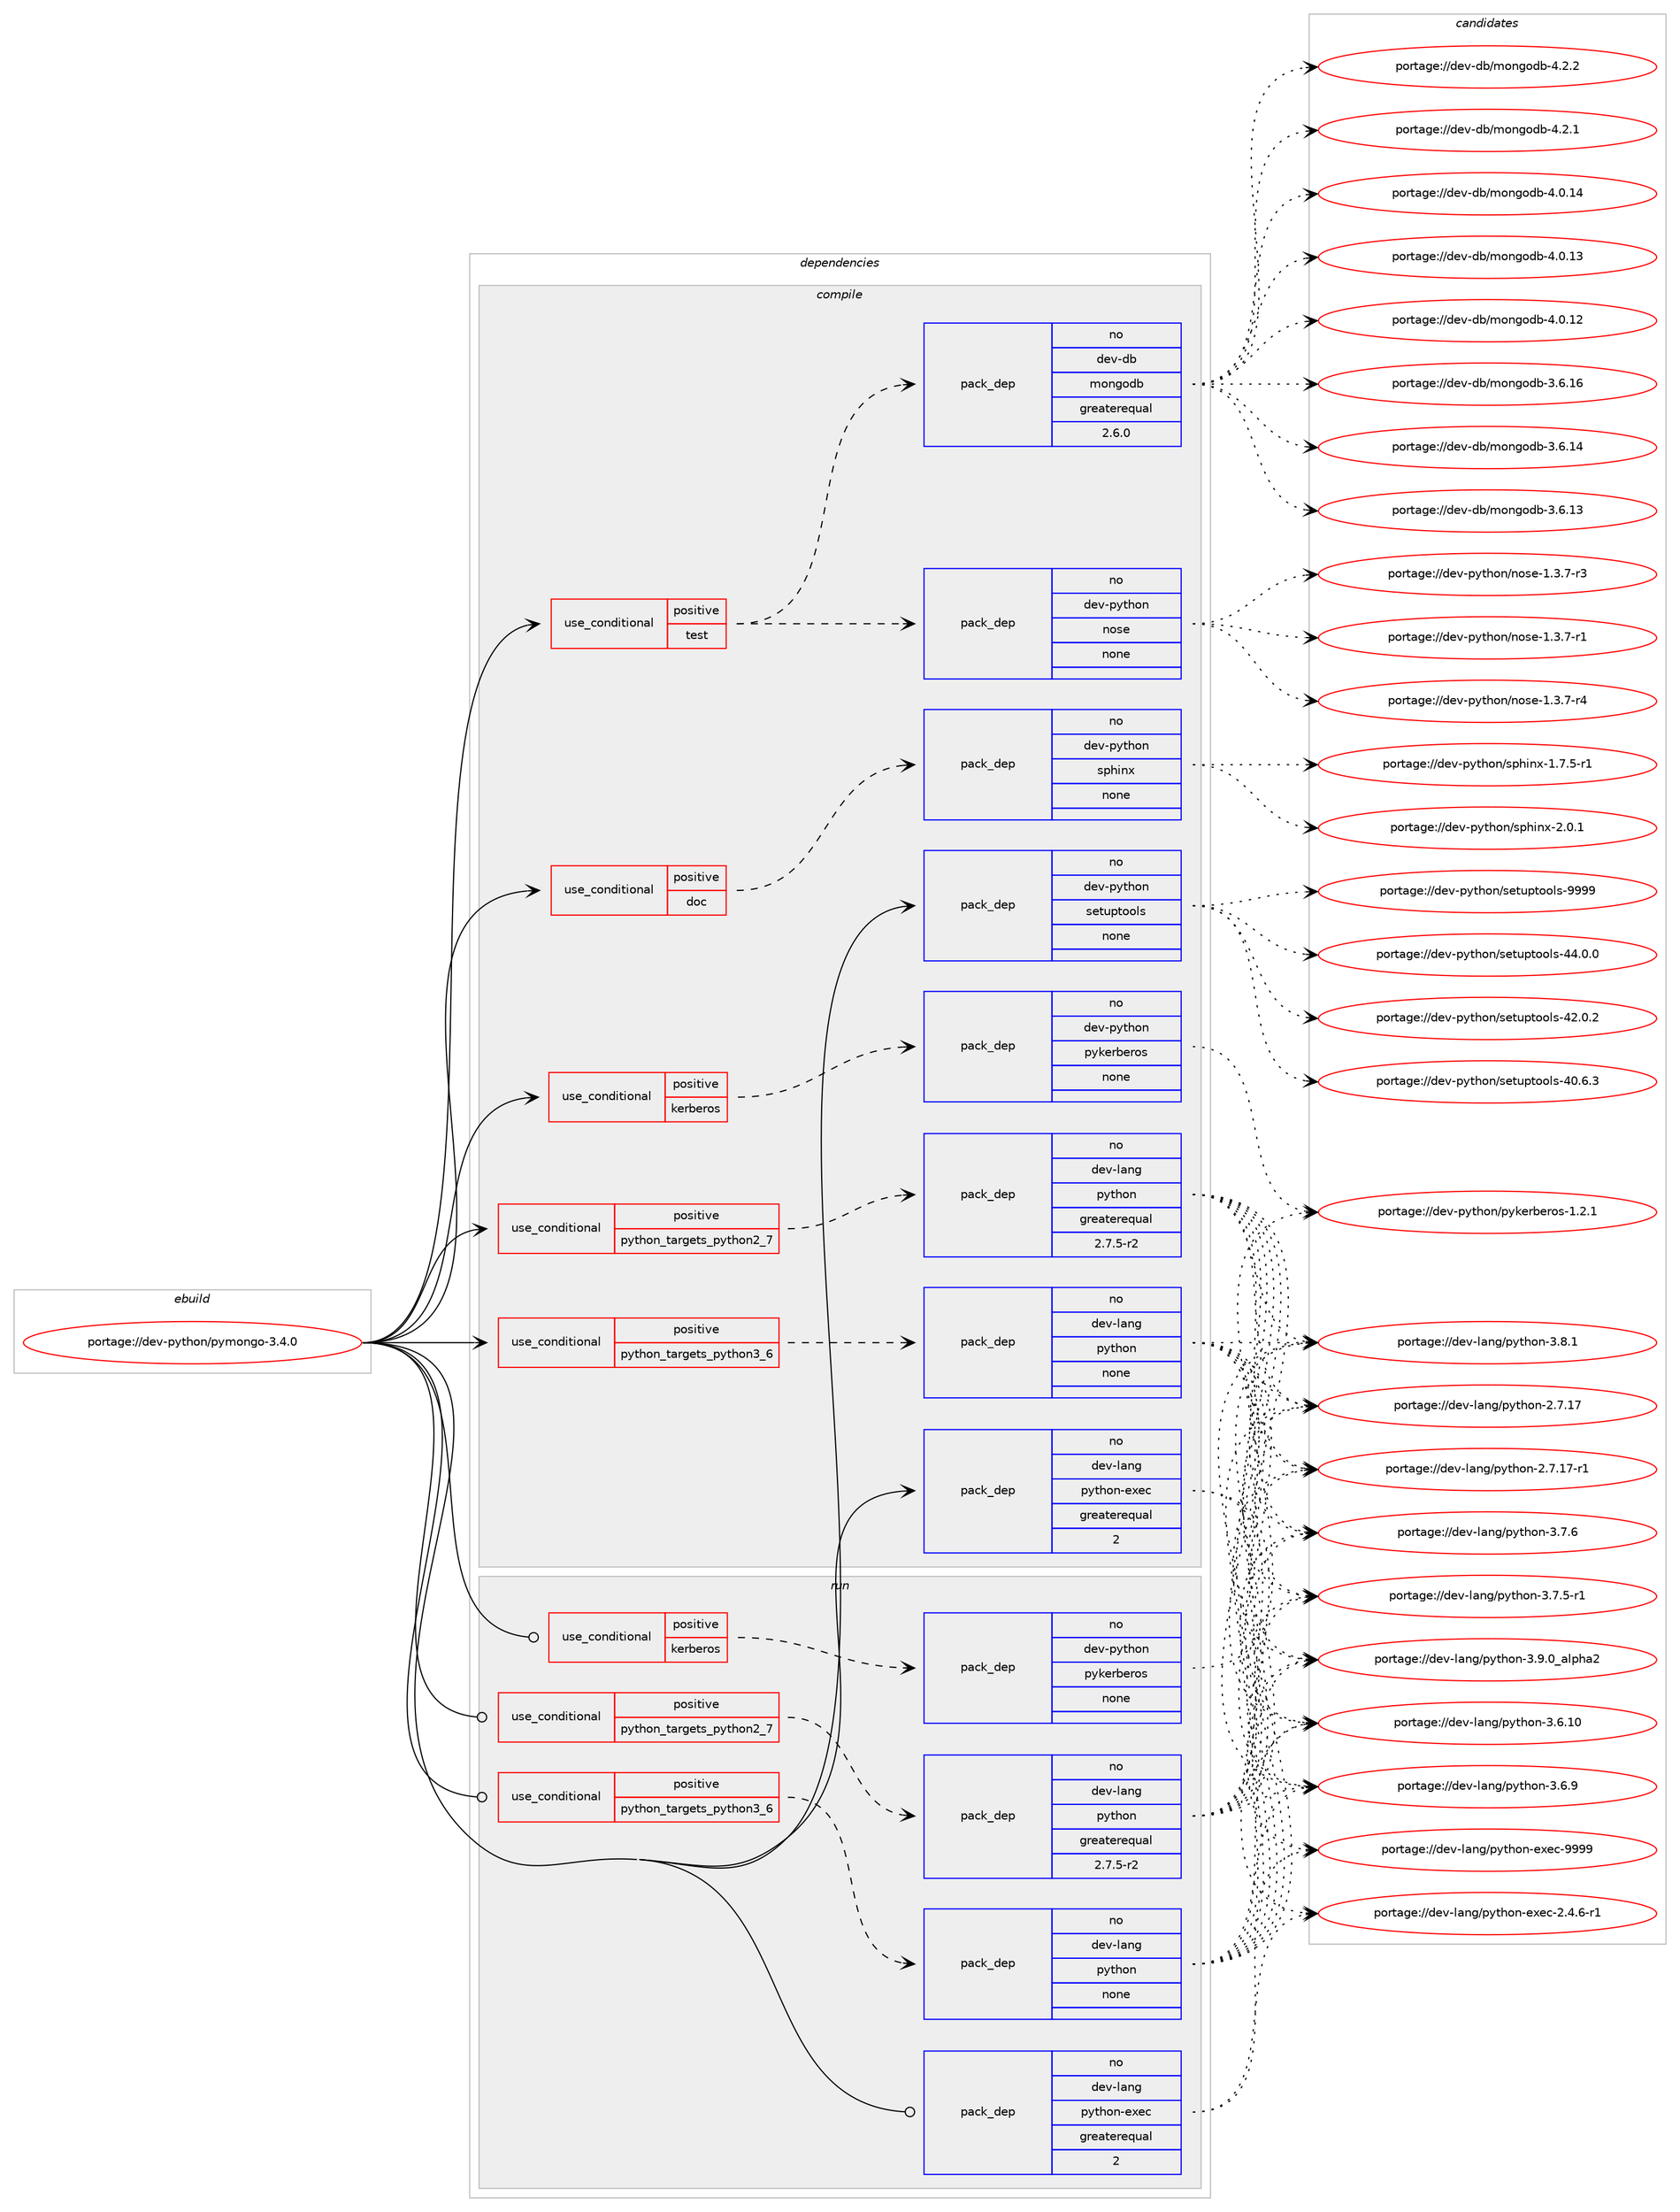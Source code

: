 digraph prolog {

# *************
# Graph options
# *************

newrank=true;
concentrate=true;
compound=true;
graph [rankdir=LR,fontname=Helvetica,fontsize=10,ranksep=1.5];#, ranksep=2.5, nodesep=0.2];
edge  [arrowhead=vee];
node  [fontname=Helvetica,fontsize=10];

# **********
# The ebuild
# **********

subgraph cluster_leftcol {
color=gray;
rank=same;
label=<<i>ebuild</i>>;
id [label="portage://dev-python/pymongo-3.4.0", color=red, width=4, href="../dev-python/pymongo-3.4.0.svg"];
}

# ****************
# The dependencies
# ****************

subgraph cluster_midcol {
color=gray;
label=<<i>dependencies</i>>;
subgraph cluster_compile {
fillcolor="#eeeeee";
style=filled;
label=<<i>compile</i>>;
subgraph cond109097 {
dependency436888 [label=<<TABLE BORDER="0" CELLBORDER="1" CELLSPACING="0" CELLPADDING="4"><TR><TD ROWSPAN="3" CELLPADDING="10">use_conditional</TD></TR><TR><TD>positive</TD></TR><TR><TD>doc</TD></TR></TABLE>>, shape=none, color=red];
subgraph pack322858 {
dependency436889 [label=<<TABLE BORDER="0" CELLBORDER="1" CELLSPACING="0" CELLPADDING="4" WIDTH="220"><TR><TD ROWSPAN="6" CELLPADDING="30">pack_dep</TD></TR><TR><TD WIDTH="110">no</TD></TR><TR><TD>dev-python</TD></TR><TR><TD>sphinx</TD></TR><TR><TD>none</TD></TR><TR><TD></TD></TR></TABLE>>, shape=none, color=blue];
}
dependency436888:e -> dependency436889:w [weight=20,style="dashed",arrowhead="vee"];
}
id:e -> dependency436888:w [weight=20,style="solid",arrowhead="vee"];
subgraph cond109098 {
dependency436890 [label=<<TABLE BORDER="0" CELLBORDER="1" CELLSPACING="0" CELLPADDING="4"><TR><TD ROWSPAN="3" CELLPADDING="10">use_conditional</TD></TR><TR><TD>positive</TD></TR><TR><TD>kerberos</TD></TR></TABLE>>, shape=none, color=red];
subgraph pack322859 {
dependency436891 [label=<<TABLE BORDER="0" CELLBORDER="1" CELLSPACING="0" CELLPADDING="4" WIDTH="220"><TR><TD ROWSPAN="6" CELLPADDING="30">pack_dep</TD></TR><TR><TD WIDTH="110">no</TD></TR><TR><TD>dev-python</TD></TR><TR><TD>pykerberos</TD></TR><TR><TD>none</TD></TR><TR><TD></TD></TR></TABLE>>, shape=none, color=blue];
}
dependency436890:e -> dependency436891:w [weight=20,style="dashed",arrowhead="vee"];
}
id:e -> dependency436890:w [weight=20,style="solid",arrowhead="vee"];
subgraph cond109099 {
dependency436892 [label=<<TABLE BORDER="0" CELLBORDER="1" CELLSPACING="0" CELLPADDING="4"><TR><TD ROWSPAN="3" CELLPADDING="10">use_conditional</TD></TR><TR><TD>positive</TD></TR><TR><TD>python_targets_python2_7</TD></TR></TABLE>>, shape=none, color=red];
subgraph pack322860 {
dependency436893 [label=<<TABLE BORDER="0" CELLBORDER="1" CELLSPACING="0" CELLPADDING="4" WIDTH="220"><TR><TD ROWSPAN="6" CELLPADDING="30">pack_dep</TD></TR><TR><TD WIDTH="110">no</TD></TR><TR><TD>dev-lang</TD></TR><TR><TD>python</TD></TR><TR><TD>greaterequal</TD></TR><TR><TD>2.7.5-r2</TD></TR></TABLE>>, shape=none, color=blue];
}
dependency436892:e -> dependency436893:w [weight=20,style="dashed",arrowhead="vee"];
}
id:e -> dependency436892:w [weight=20,style="solid",arrowhead="vee"];
subgraph cond109100 {
dependency436894 [label=<<TABLE BORDER="0" CELLBORDER="1" CELLSPACING="0" CELLPADDING="4"><TR><TD ROWSPAN="3" CELLPADDING="10">use_conditional</TD></TR><TR><TD>positive</TD></TR><TR><TD>python_targets_python3_6</TD></TR></TABLE>>, shape=none, color=red];
subgraph pack322861 {
dependency436895 [label=<<TABLE BORDER="0" CELLBORDER="1" CELLSPACING="0" CELLPADDING="4" WIDTH="220"><TR><TD ROWSPAN="6" CELLPADDING="30">pack_dep</TD></TR><TR><TD WIDTH="110">no</TD></TR><TR><TD>dev-lang</TD></TR><TR><TD>python</TD></TR><TR><TD>none</TD></TR><TR><TD></TD></TR></TABLE>>, shape=none, color=blue];
}
dependency436894:e -> dependency436895:w [weight=20,style="dashed",arrowhead="vee"];
}
id:e -> dependency436894:w [weight=20,style="solid",arrowhead="vee"];
subgraph cond109101 {
dependency436896 [label=<<TABLE BORDER="0" CELLBORDER="1" CELLSPACING="0" CELLPADDING="4"><TR><TD ROWSPAN="3" CELLPADDING="10">use_conditional</TD></TR><TR><TD>positive</TD></TR><TR><TD>test</TD></TR></TABLE>>, shape=none, color=red];
subgraph pack322862 {
dependency436897 [label=<<TABLE BORDER="0" CELLBORDER="1" CELLSPACING="0" CELLPADDING="4" WIDTH="220"><TR><TD ROWSPAN="6" CELLPADDING="30">pack_dep</TD></TR><TR><TD WIDTH="110">no</TD></TR><TR><TD>dev-python</TD></TR><TR><TD>nose</TD></TR><TR><TD>none</TD></TR><TR><TD></TD></TR></TABLE>>, shape=none, color=blue];
}
dependency436896:e -> dependency436897:w [weight=20,style="dashed",arrowhead="vee"];
subgraph pack322863 {
dependency436898 [label=<<TABLE BORDER="0" CELLBORDER="1" CELLSPACING="0" CELLPADDING="4" WIDTH="220"><TR><TD ROWSPAN="6" CELLPADDING="30">pack_dep</TD></TR><TR><TD WIDTH="110">no</TD></TR><TR><TD>dev-db</TD></TR><TR><TD>mongodb</TD></TR><TR><TD>greaterequal</TD></TR><TR><TD>2.6.0</TD></TR></TABLE>>, shape=none, color=blue];
}
dependency436896:e -> dependency436898:w [weight=20,style="dashed",arrowhead="vee"];
}
id:e -> dependency436896:w [weight=20,style="solid",arrowhead="vee"];
subgraph pack322864 {
dependency436899 [label=<<TABLE BORDER="0" CELLBORDER="1" CELLSPACING="0" CELLPADDING="4" WIDTH="220"><TR><TD ROWSPAN="6" CELLPADDING="30">pack_dep</TD></TR><TR><TD WIDTH="110">no</TD></TR><TR><TD>dev-lang</TD></TR><TR><TD>python-exec</TD></TR><TR><TD>greaterequal</TD></TR><TR><TD>2</TD></TR></TABLE>>, shape=none, color=blue];
}
id:e -> dependency436899:w [weight=20,style="solid",arrowhead="vee"];
subgraph pack322865 {
dependency436900 [label=<<TABLE BORDER="0" CELLBORDER="1" CELLSPACING="0" CELLPADDING="4" WIDTH="220"><TR><TD ROWSPAN="6" CELLPADDING="30">pack_dep</TD></TR><TR><TD WIDTH="110">no</TD></TR><TR><TD>dev-python</TD></TR><TR><TD>setuptools</TD></TR><TR><TD>none</TD></TR><TR><TD></TD></TR></TABLE>>, shape=none, color=blue];
}
id:e -> dependency436900:w [weight=20,style="solid",arrowhead="vee"];
}
subgraph cluster_compileandrun {
fillcolor="#eeeeee";
style=filled;
label=<<i>compile and run</i>>;
}
subgraph cluster_run {
fillcolor="#eeeeee";
style=filled;
label=<<i>run</i>>;
subgraph cond109102 {
dependency436901 [label=<<TABLE BORDER="0" CELLBORDER="1" CELLSPACING="0" CELLPADDING="4"><TR><TD ROWSPAN="3" CELLPADDING="10">use_conditional</TD></TR><TR><TD>positive</TD></TR><TR><TD>kerberos</TD></TR></TABLE>>, shape=none, color=red];
subgraph pack322866 {
dependency436902 [label=<<TABLE BORDER="0" CELLBORDER="1" CELLSPACING="0" CELLPADDING="4" WIDTH="220"><TR><TD ROWSPAN="6" CELLPADDING="30">pack_dep</TD></TR><TR><TD WIDTH="110">no</TD></TR><TR><TD>dev-python</TD></TR><TR><TD>pykerberos</TD></TR><TR><TD>none</TD></TR><TR><TD></TD></TR></TABLE>>, shape=none, color=blue];
}
dependency436901:e -> dependency436902:w [weight=20,style="dashed",arrowhead="vee"];
}
id:e -> dependency436901:w [weight=20,style="solid",arrowhead="odot"];
subgraph cond109103 {
dependency436903 [label=<<TABLE BORDER="0" CELLBORDER="1" CELLSPACING="0" CELLPADDING="4"><TR><TD ROWSPAN="3" CELLPADDING="10">use_conditional</TD></TR><TR><TD>positive</TD></TR><TR><TD>python_targets_python2_7</TD></TR></TABLE>>, shape=none, color=red];
subgraph pack322867 {
dependency436904 [label=<<TABLE BORDER="0" CELLBORDER="1" CELLSPACING="0" CELLPADDING="4" WIDTH="220"><TR><TD ROWSPAN="6" CELLPADDING="30">pack_dep</TD></TR><TR><TD WIDTH="110">no</TD></TR><TR><TD>dev-lang</TD></TR><TR><TD>python</TD></TR><TR><TD>greaterequal</TD></TR><TR><TD>2.7.5-r2</TD></TR></TABLE>>, shape=none, color=blue];
}
dependency436903:e -> dependency436904:w [weight=20,style="dashed",arrowhead="vee"];
}
id:e -> dependency436903:w [weight=20,style="solid",arrowhead="odot"];
subgraph cond109104 {
dependency436905 [label=<<TABLE BORDER="0" CELLBORDER="1" CELLSPACING="0" CELLPADDING="4"><TR><TD ROWSPAN="3" CELLPADDING="10">use_conditional</TD></TR><TR><TD>positive</TD></TR><TR><TD>python_targets_python3_6</TD></TR></TABLE>>, shape=none, color=red];
subgraph pack322868 {
dependency436906 [label=<<TABLE BORDER="0" CELLBORDER="1" CELLSPACING="0" CELLPADDING="4" WIDTH="220"><TR><TD ROWSPAN="6" CELLPADDING="30">pack_dep</TD></TR><TR><TD WIDTH="110">no</TD></TR><TR><TD>dev-lang</TD></TR><TR><TD>python</TD></TR><TR><TD>none</TD></TR><TR><TD></TD></TR></TABLE>>, shape=none, color=blue];
}
dependency436905:e -> dependency436906:w [weight=20,style="dashed",arrowhead="vee"];
}
id:e -> dependency436905:w [weight=20,style="solid",arrowhead="odot"];
subgraph pack322869 {
dependency436907 [label=<<TABLE BORDER="0" CELLBORDER="1" CELLSPACING="0" CELLPADDING="4" WIDTH="220"><TR><TD ROWSPAN="6" CELLPADDING="30">pack_dep</TD></TR><TR><TD WIDTH="110">no</TD></TR><TR><TD>dev-lang</TD></TR><TR><TD>python-exec</TD></TR><TR><TD>greaterequal</TD></TR><TR><TD>2</TD></TR></TABLE>>, shape=none, color=blue];
}
id:e -> dependency436907:w [weight=20,style="solid",arrowhead="odot"];
}
}

# **************
# The candidates
# **************

subgraph cluster_choices {
rank=same;
color=gray;
label=<<i>candidates</i>>;

subgraph choice322858 {
color=black;
nodesep=1;
choice1001011184511212111610411111047115112104105110120455046484649 [label="portage://dev-python/sphinx-2.0.1", color=red, width=4,href="../dev-python/sphinx-2.0.1.svg"];
choice10010111845112121116104111110471151121041051101204549465546534511449 [label="portage://dev-python/sphinx-1.7.5-r1", color=red, width=4,href="../dev-python/sphinx-1.7.5-r1.svg"];
dependency436889:e -> choice1001011184511212111610411111047115112104105110120455046484649:w [style=dotted,weight="100"];
dependency436889:e -> choice10010111845112121116104111110471151121041051101204549465546534511449:w [style=dotted,weight="100"];
}
subgraph choice322859 {
color=black;
nodesep=1;
choice100101118451121211161041111104711212110710111498101114111115454946504649 [label="portage://dev-python/pykerberos-1.2.1", color=red, width=4,href="../dev-python/pykerberos-1.2.1.svg"];
dependency436891:e -> choice100101118451121211161041111104711212110710111498101114111115454946504649:w [style=dotted,weight="100"];
}
subgraph choice322860 {
color=black;
nodesep=1;
choice10010111845108971101034711212111610411111045514657464895971081121049750 [label="portage://dev-lang/python-3.9.0_alpha2", color=red, width=4,href="../dev-lang/python-3.9.0_alpha2.svg"];
choice100101118451089711010347112121116104111110455146564649 [label="portage://dev-lang/python-3.8.1", color=red, width=4,href="../dev-lang/python-3.8.1.svg"];
choice100101118451089711010347112121116104111110455146554654 [label="portage://dev-lang/python-3.7.6", color=red, width=4,href="../dev-lang/python-3.7.6.svg"];
choice1001011184510897110103471121211161041111104551465546534511449 [label="portage://dev-lang/python-3.7.5-r1", color=red, width=4,href="../dev-lang/python-3.7.5-r1.svg"];
choice100101118451089711010347112121116104111110455146544657 [label="portage://dev-lang/python-3.6.9", color=red, width=4,href="../dev-lang/python-3.6.9.svg"];
choice10010111845108971101034711212111610411111045514654464948 [label="portage://dev-lang/python-3.6.10", color=red, width=4,href="../dev-lang/python-3.6.10.svg"];
choice100101118451089711010347112121116104111110455046554649554511449 [label="portage://dev-lang/python-2.7.17-r1", color=red, width=4,href="../dev-lang/python-2.7.17-r1.svg"];
choice10010111845108971101034711212111610411111045504655464955 [label="portage://dev-lang/python-2.7.17", color=red, width=4,href="../dev-lang/python-2.7.17.svg"];
dependency436893:e -> choice10010111845108971101034711212111610411111045514657464895971081121049750:w [style=dotted,weight="100"];
dependency436893:e -> choice100101118451089711010347112121116104111110455146564649:w [style=dotted,weight="100"];
dependency436893:e -> choice100101118451089711010347112121116104111110455146554654:w [style=dotted,weight="100"];
dependency436893:e -> choice1001011184510897110103471121211161041111104551465546534511449:w [style=dotted,weight="100"];
dependency436893:e -> choice100101118451089711010347112121116104111110455146544657:w [style=dotted,weight="100"];
dependency436893:e -> choice10010111845108971101034711212111610411111045514654464948:w [style=dotted,weight="100"];
dependency436893:e -> choice100101118451089711010347112121116104111110455046554649554511449:w [style=dotted,weight="100"];
dependency436893:e -> choice10010111845108971101034711212111610411111045504655464955:w [style=dotted,weight="100"];
}
subgraph choice322861 {
color=black;
nodesep=1;
choice10010111845108971101034711212111610411111045514657464895971081121049750 [label="portage://dev-lang/python-3.9.0_alpha2", color=red, width=4,href="../dev-lang/python-3.9.0_alpha2.svg"];
choice100101118451089711010347112121116104111110455146564649 [label="portage://dev-lang/python-3.8.1", color=red, width=4,href="../dev-lang/python-3.8.1.svg"];
choice100101118451089711010347112121116104111110455146554654 [label="portage://dev-lang/python-3.7.6", color=red, width=4,href="../dev-lang/python-3.7.6.svg"];
choice1001011184510897110103471121211161041111104551465546534511449 [label="portage://dev-lang/python-3.7.5-r1", color=red, width=4,href="../dev-lang/python-3.7.5-r1.svg"];
choice100101118451089711010347112121116104111110455146544657 [label="portage://dev-lang/python-3.6.9", color=red, width=4,href="../dev-lang/python-3.6.9.svg"];
choice10010111845108971101034711212111610411111045514654464948 [label="portage://dev-lang/python-3.6.10", color=red, width=4,href="../dev-lang/python-3.6.10.svg"];
choice100101118451089711010347112121116104111110455046554649554511449 [label="portage://dev-lang/python-2.7.17-r1", color=red, width=4,href="../dev-lang/python-2.7.17-r1.svg"];
choice10010111845108971101034711212111610411111045504655464955 [label="portage://dev-lang/python-2.7.17", color=red, width=4,href="../dev-lang/python-2.7.17.svg"];
dependency436895:e -> choice10010111845108971101034711212111610411111045514657464895971081121049750:w [style=dotted,weight="100"];
dependency436895:e -> choice100101118451089711010347112121116104111110455146564649:w [style=dotted,weight="100"];
dependency436895:e -> choice100101118451089711010347112121116104111110455146554654:w [style=dotted,weight="100"];
dependency436895:e -> choice1001011184510897110103471121211161041111104551465546534511449:w [style=dotted,weight="100"];
dependency436895:e -> choice100101118451089711010347112121116104111110455146544657:w [style=dotted,weight="100"];
dependency436895:e -> choice10010111845108971101034711212111610411111045514654464948:w [style=dotted,weight="100"];
dependency436895:e -> choice100101118451089711010347112121116104111110455046554649554511449:w [style=dotted,weight="100"];
dependency436895:e -> choice10010111845108971101034711212111610411111045504655464955:w [style=dotted,weight="100"];
}
subgraph choice322862 {
color=black;
nodesep=1;
choice10010111845112121116104111110471101111151014549465146554511452 [label="portage://dev-python/nose-1.3.7-r4", color=red, width=4,href="../dev-python/nose-1.3.7-r4.svg"];
choice10010111845112121116104111110471101111151014549465146554511451 [label="portage://dev-python/nose-1.3.7-r3", color=red, width=4,href="../dev-python/nose-1.3.7-r3.svg"];
choice10010111845112121116104111110471101111151014549465146554511449 [label="portage://dev-python/nose-1.3.7-r1", color=red, width=4,href="../dev-python/nose-1.3.7-r1.svg"];
dependency436897:e -> choice10010111845112121116104111110471101111151014549465146554511452:w [style=dotted,weight="100"];
dependency436897:e -> choice10010111845112121116104111110471101111151014549465146554511451:w [style=dotted,weight="100"];
dependency436897:e -> choice10010111845112121116104111110471101111151014549465146554511449:w [style=dotted,weight="100"];
}
subgraph choice322863 {
color=black;
nodesep=1;
choice10010111845100984710911111010311110098455246504650 [label="portage://dev-db/mongodb-4.2.2", color=red, width=4,href="../dev-db/mongodb-4.2.2.svg"];
choice10010111845100984710911111010311110098455246504649 [label="portage://dev-db/mongodb-4.2.1", color=red, width=4,href="../dev-db/mongodb-4.2.1.svg"];
choice1001011184510098471091111101031111009845524648464952 [label="portage://dev-db/mongodb-4.0.14", color=red, width=4,href="../dev-db/mongodb-4.0.14.svg"];
choice1001011184510098471091111101031111009845524648464951 [label="portage://dev-db/mongodb-4.0.13", color=red, width=4,href="../dev-db/mongodb-4.0.13.svg"];
choice1001011184510098471091111101031111009845524648464950 [label="portage://dev-db/mongodb-4.0.12", color=red, width=4,href="../dev-db/mongodb-4.0.12.svg"];
choice1001011184510098471091111101031111009845514654464954 [label="portage://dev-db/mongodb-3.6.16", color=red, width=4,href="../dev-db/mongodb-3.6.16.svg"];
choice1001011184510098471091111101031111009845514654464952 [label="portage://dev-db/mongodb-3.6.14", color=red, width=4,href="../dev-db/mongodb-3.6.14.svg"];
choice1001011184510098471091111101031111009845514654464951 [label="portage://dev-db/mongodb-3.6.13", color=red, width=4,href="../dev-db/mongodb-3.6.13.svg"];
dependency436898:e -> choice10010111845100984710911111010311110098455246504650:w [style=dotted,weight="100"];
dependency436898:e -> choice10010111845100984710911111010311110098455246504649:w [style=dotted,weight="100"];
dependency436898:e -> choice1001011184510098471091111101031111009845524648464952:w [style=dotted,weight="100"];
dependency436898:e -> choice1001011184510098471091111101031111009845524648464951:w [style=dotted,weight="100"];
dependency436898:e -> choice1001011184510098471091111101031111009845524648464950:w [style=dotted,weight="100"];
dependency436898:e -> choice1001011184510098471091111101031111009845514654464954:w [style=dotted,weight="100"];
dependency436898:e -> choice1001011184510098471091111101031111009845514654464952:w [style=dotted,weight="100"];
dependency436898:e -> choice1001011184510098471091111101031111009845514654464951:w [style=dotted,weight="100"];
}
subgraph choice322864 {
color=black;
nodesep=1;
choice10010111845108971101034711212111610411111045101120101994557575757 [label="portage://dev-lang/python-exec-9999", color=red, width=4,href="../dev-lang/python-exec-9999.svg"];
choice10010111845108971101034711212111610411111045101120101994550465246544511449 [label="portage://dev-lang/python-exec-2.4.6-r1", color=red, width=4,href="../dev-lang/python-exec-2.4.6-r1.svg"];
dependency436899:e -> choice10010111845108971101034711212111610411111045101120101994557575757:w [style=dotted,weight="100"];
dependency436899:e -> choice10010111845108971101034711212111610411111045101120101994550465246544511449:w [style=dotted,weight="100"];
}
subgraph choice322865 {
color=black;
nodesep=1;
choice10010111845112121116104111110471151011161171121161111111081154557575757 [label="portage://dev-python/setuptools-9999", color=red, width=4,href="../dev-python/setuptools-9999.svg"];
choice100101118451121211161041111104711510111611711211611111110811545525246484648 [label="portage://dev-python/setuptools-44.0.0", color=red, width=4,href="../dev-python/setuptools-44.0.0.svg"];
choice100101118451121211161041111104711510111611711211611111110811545525046484650 [label="portage://dev-python/setuptools-42.0.2", color=red, width=4,href="../dev-python/setuptools-42.0.2.svg"];
choice100101118451121211161041111104711510111611711211611111110811545524846544651 [label="portage://dev-python/setuptools-40.6.3", color=red, width=4,href="../dev-python/setuptools-40.6.3.svg"];
dependency436900:e -> choice10010111845112121116104111110471151011161171121161111111081154557575757:w [style=dotted,weight="100"];
dependency436900:e -> choice100101118451121211161041111104711510111611711211611111110811545525246484648:w [style=dotted,weight="100"];
dependency436900:e -> choice100101118451121211161041111104711510111611711211611111110811545525046484650:w [style=dotted,weight="100"];
dependency436900:e -> choice100101118451121211161041111104711510111611711211611111110811545524846544651:w [style=dotted,weight="100"];
}
subgraph choice322866 {
color=black;
nodesep=1;
choice100101118451121211161041111104711212110710111498101114111115454946504649 [label="portage://dev-python/pykerberos-1.2.1", color=red, width=4,href="../dev-python/pykerberos-1.2.1.svg"];
dependency436902:e -> choice100101118451121211161041111104711212110710111498101114111115454946504649:w [style=dotted,weight="100"];
}
subgraph choice322867 {
color=black;
nodesep=1;
choice10010111845108971101034711212111610411111045514657464895971081121049750 [label="portage://dev-lang/python-3.9.0_alpha2", color=red, width=4,href="../dev-lang/python-3.9.0_alpha2.svg"];
choice100101118451089711010347112121116104111110455146564649 [label="portage://dev-lang/python-3.8.1", color=red, width=4,href="../dev-lang/python-3.8.1.svg"];
choice100101118451089711010347112121116104111110455146554654 [label="portage://dev-lang/python-3.7.6", color=red, width=4,href="../dev-lang/python-3.7.6.svg"];
choice1001011184510897110103471121211161041111104551465546534511449 [label="portage://dev-lang/python-3.7.5-r1", color=red, width=4,href="../dev-lang/python-3.7.5-r1.svg"];
choice100101118451089711010347112121116104111110455146544657 [label="portage://dev-lang/python-3.6.9", color=red, width=4,href="../dev-lang/python-3.6.9.svg"];
choice10010111845108971101034711212111610411111045514654464948 [label="portage://dev-lang/python-3.6.10", color=red, width=4,href="../dev-lang/python-3.6.10.svg"];
choice100101118451089711010347112121116104111110455046554649554511449 [label="portage://dev-lang/python-2.7.17-r1", color=red, width=4,href="../dev-lang/python-2.7.17-r1.svg"];
choice10010111845108971101034711212111610411111045504655464955 [label="portage://dev-lang/python-2.7.17", color=red, width=4,href="../dev-lang/python-2.7.17.svg"];
dependency436904:e -> choice10010111845108971101034711212111610411111045514657464895971081121049750:w [style=dotted,weight="100"];
dependency436904:e -> choice100101118451089711010347112121116104111110455146564649:w [style=dotted,weight="100"];
dependency436904:e -> choice100101118451089711010347112121116104111110455146554654:w [style=dotted,weight="100"];
dependency436904:e -> choice1001011184510897110103471121211161041111104551465546534511449:w [style=dotted,weight="100"];
dependency436904:e -> choice100101118451089711010347112121116104111110455146544657:w [style=dotted,weight="100"];
dependency436904:e -> choice10010111845108971101034711212111610411111045514654464948:w [style=dotted,weight="100"];
dependency436904:e -> choice100101118451089711010347112121116104111110455046554649554511449:w [style=dotted,weight="100"];
dependency436904:e -> choice10010111845108971101034711212111610411111045504655464955:w [style=dotted,weight="100"];
}
subgraph choice322868 {
color=black;
nodesep=1;
choice10010111845108971101034711212111610411111045514657464895971081121049750 [label="portage://dev-lang/python-3.9.0_alpha2", color=red, width=4,href="../dev-lang/python-3.9.0_alpha2.svg"];
choice100101118451089711010347112121116104111110455146564649 [label="portage://dev-lang/python-3.8.1", color=red, width=4,href="../dev-lang/python-3.8.1.svg"];
choice100101118451089711010347112121116104111110455146554654 [label="portage://dev-lang/python-3.7.6", color=red, width=4,href="../dev-lang/python-3.7.6.svg"];
choice1001011184510897110103471121211161041111104551465546534511449 [label="portage://dev-lang/python-3.7.5-r1", color=red, width=4,href="../dev-lang/python-3.7.5-r1.svg"];
choice100101118451089711010347112121116104111110455146544657 [label="portage://dev-lang/python-3.6.9", color=red, width=4,href="../dev-lang/python-3.6.9.svg"];
choice10010111845108971101034711212111610411111045514654464948 [label="portage://dev-lang/python-3.6.10", color=red, width=4,href="../dev-lang/python-3.6.10.svg"];
choice100101118451089711010347112121116104111110455046554649554511449 [label="portage://dev-lang/python-2.7.17-r1", color=red, width=4,href="../dev-lang/python-2.7.17-r1.svg"];
choice10010111845108971101034711212111610411111045504655464955 [label="portage://dev-lang/python-2.7.17", color=red, width=4,href="../dev-lang/python-2.7.17.svg"];
dependency436906:e -> choice10010111845108971101034711212111610411111045514657464895971081121049750:w [style=dotted,weight="100"];
dependency436906:e -> choice100101118451089711010347112121116104111110455146564649:w [style=dotted,weight="100"];
dependency436906:e -> choice100101118451089711010347112121116104111110455146554654:w [style=dotted,weight="100"];
dependency436906:e -> choice1001011184510897110103471121211161041111104551465546534511449:w [style=dotted,weight="100"];
dependency436906:e -> choice100101118451089711010347112121116104111110455146544657:w [style=dotted,weight="100"];
dependency436906:e -> choice10010111845108971101034711212111610411111045514654464948:w [style=dotted,weight="100"];
dependency436906:e -> choice100101118451089711010347112121116104111110455046554649554511449:w [style=dotted,weight="100"];
dependency436906:e -> choice10010111845108971101034711212111610411111045504655464955:w [style=dotted,weight="100"];
}
subgraph choice322869 {
color=black;
nodesep=1;
choice10010111845108971101034711212111610411111045101120101994557575757 [label="portage://dev-lang/python-exec-9999", color=red, width=4,href="../dev-lang/python-exec-9999.svg"];
choice10010111845108971101034711212111610411111045101120101994550465246544511449 [label="portage://dev-lang/python-exec-2.4.6-r1", color=red, width=4,href="../dev-lang/python-exec-2.4.6-r1.svg"];
dependency436907:e -> choice10010111845108971101034711212111610411111045101120101994557575757:w [style=dotted,weight="100"];
dependency436907:e -> choice10010111845108971101034711212111610411111045101120101994550465246544511449:w [style=dotted,weight="100"];
}
}

}
